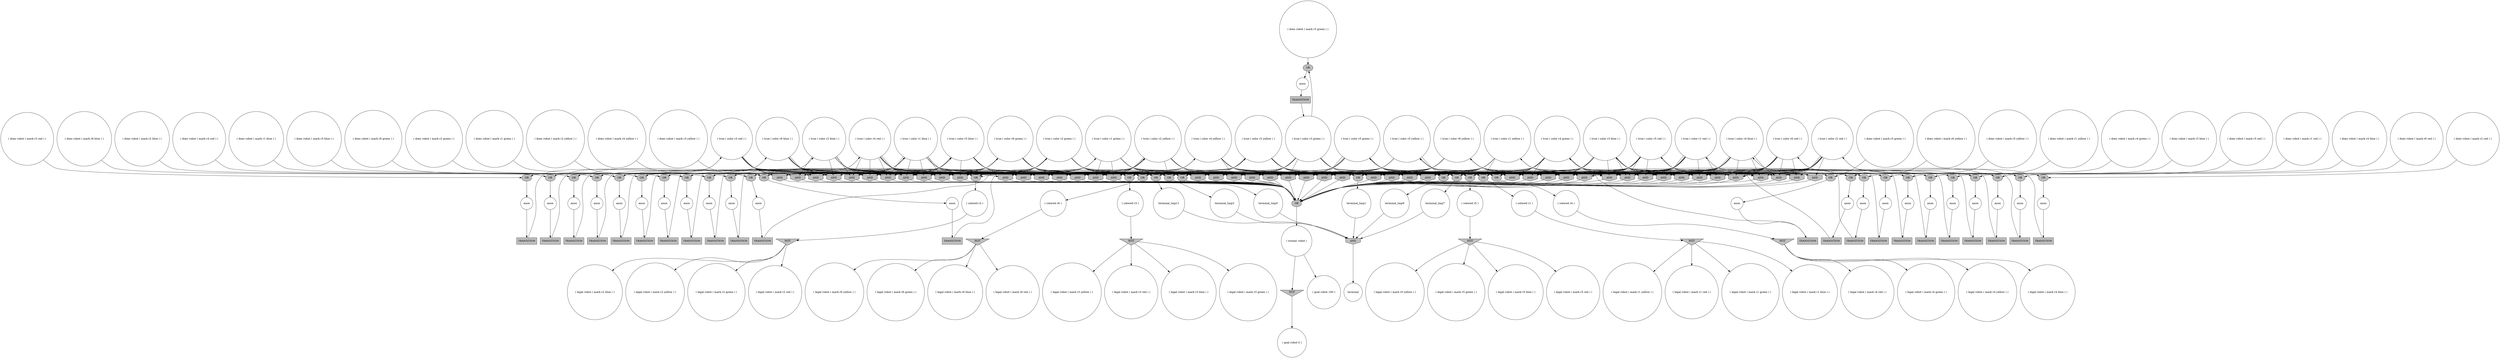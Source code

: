 digraph propNet
{
	"@485de25d"[shape=ellipse, style= filled, fillcolor=grey, label="OR"]; "@485de25d"->"@973b462"; 
	"@5794df95"[shape=circle, style= filled, fillcolor=white, label="( true ( color r3 red ) )"]; "@5794df95"->"@47739492"; "@5794df95"->"@62037327"; "@5794df95"->"@15195b1c"; "@5794df95"->"@61891101"; "@5794df95"->"@7594389c"; "@5794df95"->"@2a62cf2e"; "@5794df95"->"@6e3a4874"; "@5794df95"->"@463f8d71"; "@5794df95"->"@ca082ef"; "@5794df95"->"@47853c13"; "@5794df95"->"@13953c4d"; "@5794df95"->"@2e534f2a"; "@5794df95"->"@3100f51b"; "@5794df95"->"@6cd67b0d"; "@5794df95"->"@28aed6f0"; 
	"@51bca3bd"[shape=box, style= filled, fillcolor=grey, label="TRANSITION"]; "@51bca3bd"->"@6f86134b"; 
	"@53106512"[shape=ellipse, style= filled, fillcolor=grey, label="OR"]; "@53106512"->"@4965288"; 
	"@74f964fd"[shape=circle, style= filled, fillcolor=white, label="( does robot ( mark r3 yellow ) )"]; "@74f964fd"->"@3991b94e"; 
	"@17f661f2"[shape=circle, style= filled, fillcolor=white, label="( colored r1 )"]; "@17f661f2"->"@5fe9eccc"; 
	"@64aea4aa"[shape=invhouse, style= filled, fillcolor=grey, label="AND"]; "@64aea4aa"->"@40d87b15"; 
	"@15195b1c"[shape=invhouse, style= filled, fillcolor=grey, label="AND"]; "@15195b1c"->"@40d87b15"; 
	"@25acbdaa"[shape=circle, style= filled, fillcolor=white, label="anon"]; "@25acbdaa"->"@dc5ffeb"; 
	"@6492fa95"[shape=circle, style= filled, fillcolor=white, label="anon"]; "@6492fa95"->"@c2d46dc"; 
	"@7613ae18"[shape=invhouse, style= filled, fillcolor=grey, label="AND"]; "@7613ae18"->"@40d87b15"; 
	"@680ed803"[shape=box, style= filled, fillcolor=grey, label="TRANSITION"]; "@680ed803"->"@276eb431"; 
	"@3dcbc3d9"[shape=circle, style= filled, fillcolor=white, label="( does robot ( mark r2 yellow ) )"]; "@3dcbc3d9"->"@5380d06a"; 
	"@179c0b84"[shape=invhouse, style= filled, fillcolor=grey, label="AND"]; "@179c0b84"->"@40d87b15"; 
	"@5bd0c1c8"[shape=ellipse, style= filled, fillcolor=grey, label="OR"]; "@5bd0c1c8"->"@7af92f5c"; 
	"@3100f51b"[shape=invhouse, style= filled, fillcolor=grey, label="AND"]; "@3100f51b"->"@40d87b15"; 
	"@4965288"[shape=circle, style= filled, fillcolor=white, label="anon"]; "@4965288"->"@70eebecb"; 
	"@47465f58"[shape=invtriangle, style= filled, fillcolor=grey, label="NOT"]; "@47465f58"->"@69bdc379"; 
	"@57eb11c9"[shape=ellipse, style= filled, fillcolor=grey, label="OR"]; "@57eb11c9"->"@2e9ec907"; 
	"@70eebecb"[shape=box, style= filled, fillcolor=grey, label="TRANSITION"]; "@70eebecb"->"@7d658380"; 
	"@5bf023d9"[shape=box, style= filled, fillcolor=grey, label="TRANSITION"]; "@5bf023d9"->"@49fae551"; 
	"@370f7924"[shape=circle, style= filled, fillcolor=white, label="anon"]; "@370f7924"->"@16b65e"; 
	"@34035a28"[shape=box, style= filled, fillcolor=grey, label="TRANSITION"]; "@34035a28"->"@41e0ce43"; 
	"@dc5ffeb"[shape=box, style= filled, fillcolor=grey, label="TRANSITION"]; "@dc5ffeb"->"@46eae1fa"; 
	"@5925270a"[shape=invhouse, style= filled, fillcolor=grey, label="AND"]; "@5925270a"->"@40d87b15"; 
	"@62f3a13"[shape=circle, style= filled, fillcolor=white, label="( true ( color r2 yellow ) )"]; "@62f3a13"->"@7f0e8fab"; "@62f3a13"->"@5ae76f82"; "@62f3a13"->"@8950e33"; "@62f3a13"->"@47923298"; "@62f3a13"->"@5380d06a"; "@62f3a13"->"@422b0b80"; "@62f3a13"->"@7613ae18"; "@62f3a13"->"@6e3a4874"; "@62f3a13"->"@463f8d71"; "@62f3a13"->"@ca082ef"; "@62f3a13"->"@6ea6f730"; "@62f3a13"->"@47853c13"; "@62f3a13"->"@f708fe7"; "@62f3a13"->"@7fb8b1ef"; "@62f3a13"->"@179c0b84"; 
	"@5d1d7921"[shape=circle, style= filled, fillcolor=white, label="( legal robot ( mark r1 blue ) )"]; 
	"@2b8197c1"[shape=ellipse, style= filled, fillcolor=grey, label="OR"]; "@2b8197c1"->"@58b48676"; 
	"@329bf8d9"[shape=ellipse, style= filled, fillcolor=grey, label="OR"]; "@329bf8d9"->"@370f7924"; 
	"@65204b63"[shape=circle, style= filled, fillcolor=white, label="( true ( color r6 yellow ) )"]; "@65204b63"->"@57eb11c9"; "@65204b63"->"@15195b1c"; "@65204b63"->"@8950e33"; "@65204b63"->"@61891101"; "@65204b63"->"@7613ae18"; "@65204b63"->"@6df59758"; "@65204b63"->"@ca082ef"; "@65204b63"->"@41f55685"; "@65204b63"->"@37bd3048"; "@65204b63"->"@6ea6f730"; "@65204b63"->"@47853c13"; "@65204b63"->"@179c0b84"; "@65204b63"->"@7dc1506"; "@65204b63"->"@76ac9df7"; "@65204b63"->"@6f019cff"; 
	"@283cf27f"[shape=circle, style= filled, fillcolor=white, label="( does robot ( mark r2 red ) )"]; "@283cf27f"->"@61bae65"; 
	"@6a3a7479"[shape=invtriangle, style= filled, fillcolor=grey, label="NOT"]; "@6a3a7479"->"@68b39708"; "@6a3a7479"->"@5da7a68b"; "@6a3a7479"->"@4fa70318"; "@6a3a7479"->"@6afa25c5"; 
	"@1f961bd5"[shape=invtriangle, style= filled, fillcolor=grey, label="NOT"]; "@1f961bd5"->"@13bb45ea"; "@1f961bd5"->"@49530c80"; "@1f961bd5"->"@10dfe142"; "@1f961bd5"->"@38b9e8c4"; 
	"@5e3c1078"[shape=invhouse, style= filled, fillcolor=grey, label="AND"]; "@5e3c1078"->"@40d87b15"; 
	"@16b65e"[shape=box, style= filled, fillcolor=grey, label="TRANSITION"]; "@16b65e"->"@68fdf758"; 
	"@bc7a78a"[shape=box, style= filled, fillcolor=grey, label="TRANSITION"]; "@bc7a78a"->"@4c453553"; 
	"@6e3a4874"[shape=invhouse, style= filled, fillcolor=grey, label="AND"]; "@6e3a4874"->"@40d87b15"; 
	"@1dced780"[shape=invhouse, style= filled, fillcolor=grey, label="AND"]; "@1dced780"->"@40d87b15"; 
	"@ca082ef"[shape=invhouse, style= filled, fillcolor=grey, label="AND"]; "@ca082ef"->"@40d87b15"; 
	"@767a642a"[shape=circle, style= filled, fillcolor=white, label="( legal robot ( mark r1 yellow ) )"]; 
	"@13bb45ea"[shape=circle, style= filled, fillcolor=white, label="( legal robot ( mark r3 green ) )"]; 
	"@2d7b9d2a"[shape=ellipse, style= filled, fillcolor=grey, label="OR"]; "@2d7b9d2a"->"@5e8411db"; 
	"@356afb38"[shape=circle, style= filled, fillcolor=white, label="anon"]; "@356afb38"->"@34035a28"; 
	"@245bfe0f"[shape=circle, style= filled, fillcolor=white, label="anon"]; "@245bfe0f"->"@bc7a78a"; 
	"@7fb8b1ef"[shape=ellipse, style= filled, fillcolor=grey, label="OR"]; "@7fb8b1ef"->"@6562cdcb"; 
	"@41f0bdaa"[shape=invhouse, style= filled, fillcolor=grey, label="AND"]; "@41f0bdaa"->"@40d87b15"; 
	"@19c2fd9f"[shape=circle, style= filled, fillcolor=white, label="( does robot ( mark r5 red ) )"]; "@19c2fd9f"->"@4d6d9d8f"; 
	"@5fe627bb"[shape=invtriangle, style= filled, fillcolor=grey, label="NOT"]; "@5fe627bb"->"@3d52bcc0"; "@5fe627bb"->"@d138a11"; "@5fe627bb"->"@384d22b8"; "@5fe627bb"->"@1af1858a"; 
	"@228e62d3"[shape=box, style= filled, fillcolor=grey, label="TRANSITION"]; "@228e62d3"->"@504090ce"; 
	"@28aed6f0"[shape=invhouse, style= filled, fillcolor=grey, label="AND"]; "@28aed6f0"->"@40d87b15"; 
	"@249882b"[shape=circle, style= filled, fillcolor=white, label="( does robot ( mark r1 red ) )"]; "@249882b"->"@2bd39e02"; 
	"@49c9f5ad"[shape=circle, style= filled, fillcolor=white, label="( colored r6 )"]; "@49c9f5ad"->"@5fe627bb"; 
	"@22a2e40"[shape=circle, style= filled, fillcolor=white, label="( does robot ( mark r4 yellow ) )"]; "@22a2e40"->"@6c5b1fe7"; 
	"@2eabc0d9"[shape=circle, style= filled, fillcolor=white, label="anon"]; "@2eabc0d9"->"@4c2ee55e"; 
	"@d457131"[shape=circle, style= filled, fillcolor=white, label="( true ( color r4 red ) )"]; "@d457131"->"@64aea4aa"; "@d457131"->"@7f0e8fab"; "@d457131"->"@5ae76f82"; "@d457131"->"@8950e33"; "@d457131"->"@31aa2c04"; "@d457131"->"@2d7b9d2a"; "@d457131"->"@cdd1768"; "@d457131"->"@179c0b84"; "@d457131"->"@7580e9f9"; "@d457131"->"@4094a90"; "@d457131"->"@41f0bdaa"; "@d457131"->"@7dc1506"; "@d457131"->"@76ac9df7"; "@d457131"->"@2aa3c67c"; "@d457131"->"@640aedb5"; 
	"@7aa544d0"[shape=circle, style= filled, fillcolor=white, label="terminal_tmp5"]; "@7aa544d0"->"@1c099541"; 
	"@38f60e8e"[shape=circle, style= filled, fillcolor=white, label="( true ( color r4 blue ) )"]; "@38f60e8e"->"@749f83bc"; "@38f60e8e"->"@729c9359"; "@38f60e8e"->"@15195b1c"; "@38f60e8e"->"@3bf91c74"; "@38f60e8e"->"@6df59758"; "@38f60e8e"->"@463f8d71"; "@38f60e8e"->"@31aa2c04"; "@38f60e8e"->"@2d7b9d2a"; "@38f60e8e"->"@37b4e906"; "@38f60e8e"->"@65c7389"; "@38f60e8e"->"@6ea6f730"; "@38f60e8e"->"@47853c13"; "@38f60e8e"->"@f708fe7"; "@38f60e8e"->"@4dd3561"; "@38f60e8e"->"@28aed6f0"; 
	"@7580e9f9"[shape=invhouse, style= filled, fillcolor=grey, label="AND"]; "@7580e9f9"->"@40d87b15"; 
	"@68bfb4c4"[shape=invhouse, style= filled, fillcolor=grey, label="AND"]; "@68bfb4c4"->"@40d87b15"; 
	"@38b9e8c4"[shape=circle, style= filled, fillcolor=white, label="( legal robot ( mark r3 blue ) )"]; 
	"@1715136b"[shape=circle, style= filled, fillcolor=white, label="( does robot ( mark r4 green ) )"]; "@1715136b"->"@5bd0c1c8"; 
	"@61bae65"[shape=ellipse, style= filled, fillcolor=grey, label="OR"]; "@61bae65"->"@2eabc0d9"; 
	"@5e874802"[shape=box, style= filled, fillcolor=grey, label="TRANSITION"]; "@5e874802"->"@83363d0"; 
	"@61891101"[shape=invhouse, style= filled, fillcolor=grey, label="AND"]; "@61891101"->"@40d87b15"; 
	"@504090ce"[shape=circle, style= filled, fillcolor=white, label="( true ( color r6 red ) )"]; "@504090ce"->"@57eb11c9"; "@504090ce"->"@729c9359"; "@504090ce"->"@3355fc53"; "@504090ce"->"@61802c49"; "@504090ce"->"@47923298"; "@504090ce"->"@741cc6d6"; "@504090ce"->"@1dced780"; "@504090ce"->"@5925270a"; "@504090ce"->"@37b4e906"; "@504090ce"->"@37bd3048"; "@504090ce"->"@14a49f32"; "@504090ce"->"@5ff9468f"; "@504090ce"->"@678d995b"; "@504090ce"->"@f708fe7"; "@504090ce"->"@4dd3561"; 
	"@31a4c72b"[shape=circle, style= filled, fillcolor=white, label="( does robot ( mark r3 green ) )"]; "@31a4c72b"->"@485de25d"; 
	"@f708fe7"[shape=invhouse, style= filled, fillcolor=grey, label="AND"]; "@f708fe7"->"@40d87b15"; 
	"@4094a90"[shape=invhouse, style= filled, fillcolor=grey, label="AND"]; "@4094a90"->"@40d87b15"; 
	"@7f0e8fab"[shape=invhouse, style= filled, fillcolor=grey, label="AND"]; "@7f0e8fab"->"@40d87b15"; 
	"@8950e33"[shape=invhouse, style= filled, fillcolor=grey, label="AND"]; "@8950e33"->"@40d87b15"; 
	"@1fc155b"[shape=circle, style= filled, fillcolor=white, label="( legal robot ( mark r4 blue ) )"]; 
	"@6562cdcb"[shape=circle, style= filled, fillcolor=white, label="( colored r2 )"]; "@6562cdcb"->"@6a3a7479"; 
	"@49fae551"[shape=circle, style= filled, fillcolor=white, label="( true ( color r1 blue ) )"]; "@49fae551"->"@64aea4aa"; "@49fae551"->"@7f0e8fab"; "@49fae551"->"@741cc6d6"; "@49fae551"->"@6e3a4874"; "@49fae551"->"@ca082ef"; "@49fae551"->"@7fdee40b"; "@49fae551"->"@475a560"; "@49fae551"->"@678d995b"; "@49fae551"->"@7928a27e"; "@49fae551"->"@179c0b84"; "@49fae551"->"@13953c4d"; "@49fae551"->"@2e534f2a"; "@49fae551"->"@68bfb4c4"; "@49fae551"->"@302a3ef4"; "@49fae551"->"@2aa3c67c"; 
	"@6df59758"[shape=invhouse, style= filled, fillcolor=grey, label="AND"]; "@6df59758"->"@40d87b15"; 
	"@410f09a1"[shape=circle, style= filled, fillcolor=white, label="( does robot ( mark r5 green ) )"]; "@410f09a1"->"@75c474f8"; 
	"@2ef3cc5c"[shape=circle, style= filled, fillcolor=white, label="( legal robot ( mark r5 blue ) )"]; 
	"@5b04b3b6"[shape=circle, style= filled, fillcolor=white, label="( does robot ( mark r6 red ) )"]; "@5b04b3b6"->"@61802c49"; 
	"@37b4e906"[shape=invhouse, style= filled, fillcolor=grey, label="AND"]; "@37b4e906"->"@40d87b15"; 
	"@57a19ce"[shape=circle, style= filled, fillcolor=white, label="( colored r5 )"]; "@57a19ce"->"@ab2571"; 
	"@4251baeb"[shape=circle, style= filled, fillcolor=white, label="( does robot ( mark r2 green ) )"]; "@4251baeb"->"@69262ff3"; 
	"@3ba9b717"[shape=box, style= filled, fillcolor=grey, label="TRANSITION"]; "@3ba9b717"->"@2c1a271c"; 
	"@4fa70318"[shape=circle, style= filled, fillcolor=white, label="( legal robot ( mark r2 blue ) )"]; 
	"@78869a46"[shape=circle, style= filled, fillcolor=white, label="( true ( color r3 green ) )"]; "@78869a46"->"@485de25d"; "@78869a46"->"@62037327"; "@78869a46"->"@7f0e8fab"; "@78869a46"->"@3355fc53"; "@78869a46"->"@6df59758"; "@78869a46"->"@7fdee40b"; "@78869a46"->"@6ea6f730"; "@78869a46"->"@678d995b"; "@78869a46"->"@f708fe7"; "@78869a46"->"@179c0b84"; "@78869a46"->"@41f0bdaa"; "@78869a46"->"@76ac9df7"; "@78869a46"->"@6cd67b0d"; "@78869a46"->"@4dd3561"; "@78869a46"->"@486bc176"; 
	"@58b48676"[shape=circle, style= filled, fillcolor=white, label="anon"]; "@58b48676"->"@ad3ce2f"; 
	"@3129cfed"[shape=circle, style= filled, fillcolor=white, label="( does robot ( mark r4 red ) )"]; "@3129cfed"->"@640aedb5"; 
	"@69bdc379"[shape=circle, style= filled, fillcolor=white, label="( goal robot 0 )"]; 
	"@5b9aad5c"[shape=box, style= filled, fillcolor=grey, label="TRANSITION"]; "@5b9aad5c"->"@2745d256"; 
	"@7fe0972a"[shape=circle, style= filled, fillcolor=white, label="( true ( color r4 green ) )"]; "@7fe0972a"->"@47739492"; "@7fe0972a"->"@61891101"; "@7fe0972a"->"@69cb9841"; "@7fe0972a"->"@47923298"; "@7fe0972a"->"@741cc6d6"; "@7fe0972a"->"@7613ae18"; "@7fe0972a"->"@6e3a4874"; "@7fe0972a"->"@1dced780"; "@7fe0972a"->"@31aa2c04"; "@7fe0972a"->"@ca082ef"; "@7fe0972a"->"@2d7b9d2a"; "@7fe0972a"->"@14a49f32"; "@7fe0972a"->"@5bd0c1c8"; "@7fe0972a"->"@68bfb4c4"; "@7fe0972a"->"@6f019cff"; 
	"@741cc6d6"[shape=invhouse, style= filled, fillcolor=grey, label="AND"]; "@741cc6d6"->"@40d87b15"; 
	"@6f86134b"[shape=circle, style= filled, fillcolor=white, label="( true ( color r5 blue ) )"]; "@6f86134b"->"@12c275c2"; "@6f86134b"->"@64aea4aa"; "@6f86134b"->"@3355fc53"; "@6f86134b"->"@61891101"; "@6f86134b"->"@741cc6d6"; "@6f86134b"->"@ca082ef"; "@6f86134b"->"@30aa2df8"; "@6f86134b"->"@14a49f32"; "@6f86134b"->"@678d995b"; "@6f86134b"->"@179c0b84"; "@6f86134b"->"@2e534f2a"; "@6f86134b"->"@7580e9f9"; "@6f86134b"->"@4ef0836a"; "@6f86134b"->"@76ac9df7"; "@6f86134b"->"@3100f51b"; 
	"@a21f2ef"[shape=circle, style= filled, fillcolor=white, label="anon"]; "@a21f2ef"->"@680ed803"; 
	"@7af5c026"[shape=circle, style= filled, fillcolor=white, label="anon"]; "@7af5c026"->"@3ba9b717"; 
	"@69262ff3"[shape=ellipse, style= filled, fillcolor=grey, label="OR"]; "@69262ff3"->"@25acbdaa"; 
	"@678d995b"[shape=invhouse, style= filled, fillcolor=grey, label="AND"]; "@678d995b"->"@40d87b15"; 
	"@7dc1506"[shape=invhouse, style= filled, fillcolor=grey, label="AND"]; "@7dc1506"->"@40d87b15"; 
	"@302a3ef4"[shape=ellipse, style= filled, fillcolor=grey, label="OR"]; "@302a3ef4"->"@15832aac"; 
	"@3991b94e"[shape=ellipse, style= filled, fillcolor=grey, label="OR"]; "@3991b94e"->"@a21f2ef"; 
	"@2aa3c67c"[shape=invhouse, style= filled, fillcolor=grey, label="AND"]; "@2aa3c67c"->"@40d87b15"; 
	"@4d6d9d8f"[shape=ellipse, style= filled, fillcolor=grey, label="OR"]; "@4d6d9d8f"->"@6492fa95"; 
	"@7d658380"[shape=circle, style= filled, fillcolor=white, label="( true ( color r6 blue ) )"]; "@7d658380"->"@47739492"; "@7d658380"->"@57eb11c9"; "@7d658380"->"@53106512"; "@7d658380"->"@7f0e8fab"; "@7d658380"->"@69cb9841"; "@7d658380"->"@2a62cf2e"; "@7d658380"->"@6e3a4874"; "@7d658380"->"@7fdee40b"; "@7d658380"->"@37bd3048"; "@7d658380"->"@13953c4d"; "@7d658380"->"@4094a90"; "@7d658380"->"@41f0bdaa"; "@7d658380"->"@68bfb4c4"; "@7d658380"->"@486bc176"; "@7d658380"->"@2aa3c67c"; 
	"@72a90243"[shape=circle, style= filled, fillcolor=white, label="( true ( color r2 red ) )"]; "@72a90243"->"@749f83bc"; "@72a90243"->"@741cc6d6"; "@72a90243"->"@422b0b80"; "@72a90243"->"@6df59758"; "@72a90243"->"@1dced780"; "@72a90243"->"@6350001f"; "@72a90243"->"@5925270a"; "@72a90243"->"@37b4e906"; "@72a90243"->"@7fdee40b"; "@72a90243"->"@678d995b"; "@72a90243"->"@7fb8b1ef"; "@72a90243"->"@68bfb4c4"; "@72a90243"->"@4dd3561"; "@72a90243"->"@6f019cff"; "@72a90243"->"@61bae65"; 
	"@c2d46dc"[shape=box, style= filled, fillcolor=grey, label="TRANSITION"]; "@c2d46dc"->"@4adc0107"; 
	"@384d22b8"[shape=circle, style= filled, fillcolor=white, label="( legal robot ( mark r6 yellow ) )"]; 
	"@24557ea3"[shape=ellipse, style= filled, fillcolor=grey, label="OR"]; "@24557ea3"->"@7af5c026"; 
	"@113693ca"[shape=circle, style= filled, fillcolor=white, label="( legal robot ( mark r4 red ) )"]; 
	"@ad3ce2f"[shape=box, style= filled, fillcolor=grey, label="TRANSITION"]; "@ad3ce2f"->"@28fcd770"; 
	"@504c9cb2"[shape=circle, style= filled, fillcolor=white, label="( winner robot )"]; "@504c9cb2"->"@47465f58"; "@504c9cb2"->"@3c5435ca"; 
	"@12c275c2"[shape=ellipse, style= filled, fillcolor=grey, label="OR"]; "@12c275c2"->"@2cd80396"; 
	"@d138a11"[shape=circle, style= filled, fillcolor=white, label="( legal robot ( mark r6 red ) )"]; 
	"@2c1a271c"[shape=circle, style= filled, fillcolor=white, label="( true ( color r5 yellow ) )"]; "@2c1a271c"->"@12c275c2"; "@2c1a271c"->"@47739492"; "@2c1a271c"->"@7f0e8fab"; "@2c1a271c"->"@5ae76f82"; "@2c1a271c"->"@47923298"; "@2c1a271c"->"@6e3a4874"; "@2c1a271c"->"@1dced780"; "@2c1a271c"->"@463f8d71"; "@2c1a271c"->"@30aa2df8"; "@2c1a271c"->"@cdd1768"; "@2c1a271c"->"@24557ea3"; "@2c1a271c"->"@f708fe7"; "@2c1a271c"->"@41f0bdaa"; "@2c1a271c"->"@4dd3561"; "@2c1a271c"->"@28aed6f0"; 
	"@3355fc53"[shape=invhouse, style= filled, fillcolor=grey, label="AND"]; "@3355fc53"->"@40d87b15"; 
	"@2e128115"[shape=invtriangle, style= filled, fillcolor=grey, label="NOT"]; "@2e128115"->"@70ff373d"; "@2e128115"->"@7daf86ea"; "@2e128115"->"@1fc155b"; "@2e128115"->"@113693ca"; 
	"@7594389c"[shape=ellipse, style= filled, fillcolor=grey, label="OR"]; "@7594389c"->"@61d052e8"; 
	"@47923298"[shape=invhouse, style= filled, fillcolor=grey, label="AND"]; "@47923298"->"@40d87b15"; 
	"@4f90c49f"[shape=circle, style= filled, fillcolor=white, label="( does robot ( mark r3 red ) )"]; "@4f90c49f"->"@7594389c"; 
	"@46eae1fa"[shape=circle, style= filled, fillcolor=white, label="( true ( color r2 green ) )"]; "@46eae1fa"->"@5e3c1078"; "@46eae1fa"->"@64aea4aa"; "@46eae1fa"->"@729c9359"; "@46eae1fa"->"@15195b1c"; "@46eae1fa"->"@422b0b80"; "@46eae1fa"->"@3bf91c74"; "@46eae1fa"->"@cdd1768"; "@46eae1fa"->"@69262ff3"; "@46eae1fa"->"@5ff9468f"; "@46eae1fa"->"@7fb8b1ef"; "@46eae1fa"->"@13953c4d"; "@46eae1fa"->"@2e534f2a"; "@46eae1fa"->"@7dc1506"; "@46eae1fa"->"@28aed6f0"; "@46eae1fa"->"@2aa3c67c"; 
	"@973b462"[shape=circle, style= filled, fillcolor=white, label="anon"]; "@973b462"->"@2d3fb97"; 
	"@1bf18ce0"[shape=box, style= filled, fillcolor=grey, label="TRANSITION"]; "@1bf18ce0"->"@5794df95"; 
	"@2745d256"[shape=circle, style= filled, fillcolor=white, label="( true ( color r4 yellow ) )"]; "@2745d256"->"@5e3c1078"; "@2745d256"->"@3355fc53"; "@2745d256"->"@2a62cf2e"; "@2745d256"->"@31aa2c04"; "@2745d256"->"@6350001f"; "@2745d256"->"@5925270a"; "@2745d256"->"@2d7b9d2a"; "@2745d256"->"@7fdee40b"; "@2745d256"->"@5ff9468f"; "@2745d256"->"@678d995b"; "@2745d256"->"@13953c4d"; "@2745d256"->"@2e534f2a"; "@2745d256"->"@3100f51b"; "@2745d256"->"@6c5b1fe7"; "@2745d256"->"@486bc176"; 
	"@475a560"[shape=ellipse, style= filled, fillcolor=grey, label="OR"]; "@475a560"->"@3584a2bd"; 
	"@4c453553"[shape=circle, style= filled, fillcolor=white, label="( true ( color r3 blue ) )"]; "@4c453553"->"@5e3c1078"; "@4c453553"->"@62037327"; "@4c453553"->"@5ae76f82"; "@4c453553"->"@8950e33"; "@4c453553"->"@47923298"; "@4c453553"->"@7613ae18"; "@4c453553"->"@1dced780"; "@4c453553"->"@6350001f"; "@4c453553"->"@5925270a"; "@4c453553"->"@cdd1768"; "@4c453553"->"@5ff9468f"; "@4c453553"->"@5406515e"; "@4c453553"->"@7dc1506"; "@4c453553"->"@6cd67b0d"; "@4c453553"->"@6f019cff"; 
	"@96ef8d"[shape=box, style= filled, fillcolor=grey, label="TRANSITION"]; "@96ef8d"->"@38f60e8e"; 
	"@486bc176"[shape=invhouse, style= filled, fillcolor=grey, label="AND"]; "@486bc176"->"@40d87b15"; 
	"@749f83bc"[shape=invhouse, style= filled, fillcolor=grey, label="AND"]; "@749f83bc"->"@40d87b15"; 
	"@62037327"[shape=ellipse, style= filled, fillcolor=grey, label="OR"]; "@62037327"->"@465e6764"; 
	"@5fe9eccc"[shape=invtriangle, style= filled, fillcolor=grey, label="NOT"]; "@5fe9eccc"->"@767a642a"; "@5fe9eccc"->"@637a78fb"; "@5fe9eccc"->"@6b7abeab"; "@5fe9eccc"->"@5d1d7921"; 
	"@43f06ada"[shape=circle, style= filled, fillcolor=white, label="anon"]; "@43f06ada"->"@3d0ea484"; 
	"@5da7a68b"[shape=circle, style= filled, fillcolor=white, label="( legal robot ( mark r2 red ) )"]; 
	"@645a9177"[shape=circle, style= filled, fillcolor=white, label="( does robot ( mark r1 green ) )"]; "@645a9177"->"@2b8197c1"; 
	"@15832aac"[shape=circle, style= filled, fillcolor=white, label="terminal_tmp1"]; "@15832aac"->"@1c099541"; 
	"@5931dc04"[shape=circle, style= filled, fillcolor=white, label="anon"]; "@5931dc04"->"@5e874802"; 
	"@28849db1"[shape=circle, style= filled, fillcolor=white, label="( true ( color r1 red ) )"]; "@28849db1"->"@5e3c1078"; "@28849db1"->"@729c9359"; "@28849db1"->"@3355fc53"; "@28849db1"->"@69cb9841"; "@28849db1"->"@47923298"; "@28849db1"->"@7613ae18"; "@28849db1"->"@3bf91c74"; "@28849db1"->"@2bd39e02"; "@28849db1"->"@14a49f32"; "@28849db1"->"@6ea6f730"; "@28849db1"->"@5ff9468f"; "@28849db1"->"@7928a27e"; "@28849db1"->"@f708fe7"; "@28849db1"->"@486bc176"; "@28849db1"->"@302a3ef4"; 
	"@16e5fdd2"[shape=box, style= filled, fillcolor=grey, label="TRANSITION"]; "@16e5fdd2"->"@7fe0972a"; 
	"@61d052e8"[shape=circle, style= filled, fillcolor=white, label="anon"]; "@61d052e8"->"@1bf18ce0"; 
	"@3584a2bd"[shape=circle, style= filled, fillcolor=white, label="anon"]; "@3584a2bd"->"@5bf023d9"; 
	"@465e6764"[shape=circle, style= filled, fillcolor=white, label="( colored r3 )"]; "@465e6764"->"@1f961bd5"; 
	"@4d929ca8"[shape=circle, style= filled, fillcolor=white, label="( legal robot ( mark r5 red ) )"]; 
	"@75c474f8"[shape=ellipse, style= filled, fillcolor=grey, label="OR"]; "@75c474f8"->"@43f06ada"; 
	"@1649ab74"[shape=circle, style= filled, fillcolor=white, label="( legal robot ( mark r5 yellow ) )"]; 
	"@6afa25c5"[shape=circle, style= filled, fillcolor=white, label="( legal robot ( mark r2 yellow ) )"]; 
	"@2d3fb97"[shape=box, style= filled, fillcolor=grey, label="TRANSITION"]; "@2d3fb97"->"@78869a46"; 
	"@76725136"[shape=ellipse, style= filled, fillcolor=grey, label="OR"]; "@76725136"->"@5931dc04"; 
	"@7daf86ea"[shape=circle, style= filled, fillcolor=white, label="( legal robot ( mark r4 yellow ) )"]; 
	"@1c099541"[shape=invhouse, style= filled, fillcolor=grey, label="AND"]; "@1c099541"->"@4e38eb9f"; 
	"@5aa2e1eb"[shape=box, style= filled, fillcolor=grey, label="TRANSITION"]; "@5aa2e1eb"->"@62f3a13"; 
	"@2a62cf2e"[shape=invhouse, style= filled, fillcolor=grey, label="AND"]; "@2a62cf2e"->"@40d87b15"; 
	"@2cd80396"[shape=circle, style= filled, fillcolor=white, label="terminal_tmp9"]; "@2cd80396"->"@1c099541"; 
	"@463f8d71"[shape=invhouse, style= filled, fillcolor=grey, label="AND"]; "@463f8d71"->"@40d87b15"; 
	"@6350001f"[shape=invhouse, style= filled, fillcolor=grey, label="AND"]; "@6350001f"->"@40d87b15"; 
	"@10c39993"[shape=circle, style= filled, fillcolor=white, label="( does robot ( mark r1 yellow ) )"]; "@10c39993"->"@76725136"; 
	"@30aa2df8"[shape=ellipse, style= filled, fillcolor=grey, label="OR"]; "@30aa2df8"->"@57a19ce"; 
	"@7928a27e"[shape=ellipse, style= filled, fillcolor=grey, label="OR"]; "@7928a27e"->"@17f661f2"; 
	"@5406515e"[shape=ellipse, style= filled, fillcolor=grey, label="OR"]; "@5406515e"->"@245bfe0f"; 
	"@3008cb52"[shape=circle, style= filled, fillcolor=white, label="( does robot ( mark r5 yellow ) )"]; "@3008cb52"->"@24557ea3"; 
	"@9c5ce9f"[shape=circle, style= filled, fillcolor=white, label="( does robot ( mark r1 blue ) )"]; "@9c5ce9f"->"@475a560"; 
	"@76ac9df7"[shape=invhouse, style= filled, fillcolor=grey, label="AND"]; "@76ac9df7"->"@40d87b15"; 
	"@5e8411db"[shape=circle, style= filled, fillcolor=white, label="( colored r4 )"]; "@5e8411db"->"@2e128115"; 
	"@276eb431"[shape=circle, style= filled, fillcolor=white, label="( true ( color r3 yellow ) )"]; "@276eb431"->"@749f83bc"; "@276eb431"->"@64aea4aa"; "@276eb431"->"@62037327"; "@276eb431"->"@729c9359"; "@276eb431"->"@69cb9841"; "@276eb431"->"@741cc6d6"; "@276eb431"->"@3bf91c74"; "@276eb431"->"@37b4e906"; "@276eb431"->"@14a49f32"; "@276eb431"->"@7580e9f9"; "@276eb431"->"@4094a90"; "@276eb431"->"@68bfb4c4"; "@276eb431"->"@6cd67b0d"; "@276eb431"->"@2aa3c67c"; "@276eb431"->"@3991b94e"; 
	"@49838ce1"[shape=circle, style= filled, fillcolor=white, label="( legal robot ( mark r5 green ) )"]; 
	"@5ae76f82"[shape=invhouse, style= filled, fillcolor=grey, label="AND"]; "@5ae76f82"->"@40d87b15"; 
	"@52fc6794"[shape=circle, style= filled, fillcolor=white, label="anon"]; "@52fc6794"->"@96ef8d"; 
	"@51445c2d"[shape=circle, style= filled, fillcolor=white, label="( does robot ( mark r4 blue ) )"]; "@51445c2d"->"@65c7389"; 
	"@41f55685"[shape=ellipse, style= filled, fillcolor=grey, label="OR"]; "@41f55685"->"@2324d6b8"; 
	"@4c2ee55e"[shape=box, style= filled, fillcolor=grey, label="TRANSITION"]; "@4c2ee55e"->"@72a90243"; 
	"@5ff9468f"[shape=invhouse, style= filled, fillcolor=grey, label="AND"]; "@5ff9468f"->"@40d87b15"; 
	"@2e534f2a"[shape=invhouse, style= filled, fillcolor=grey, label="AND"]; "@2e534f2a"->"@40d87b15"; 
	"@1af1858a"[shape=circle, style= filled, fillcolor=white, label="( legal robot ( mark r6 green ) )"]; 
	"@328b2bf4"[shape=circle, style= filled, fillcolor=white, label="anon"]; "@328b2bf4"->"@51bca3bd"; 
	"@637a78fb"[shape=circle, style= filled, fillcolor=white, label="( legal robot ( mark r1 red ) )"]; 
	"@6cdd1f5a"[shape=circle, style= filled, fillcolor=white, label="( does robot ( mark r6 green ) )"]; "@6cdd1f5a"->"@178fc874"; 
	"@3d0ea484"[shape=box, style= filled, fillcolor=grey, label="TRANSITION"]; "@3d0ea484"->"@3e1c5fb8"; 
	"@69cb9841"[shape=invhouse, style= filled, fillcolor=grey, label="AND"]; "@69cb9841"->"@40d87b15"; 
	"@28fcd770"[shape=circle, style= filled, fillcolor=white, label="( true ( color r1 green ) )"]; "@28fcd770"->"@2b8197c1"; "@28fcd770"->"@749f83bc"; "@28fcd770"->"@5ae76f82"; "@28fcd770"->"@8950e33"; "@28fcd770"->"@2a62cf2e"; "@28fcd770"->"@463f8d71"; "@28fcd770"->"@6350001f"; "@28fcd770"->"@5925270a"; "@28fcd770"->"@37b4e906"; "@28fcd770"->"@47853c13"; "@28fcd770"->"@7928a27e"; "@28fcd770"->"@7580e9f9"; "@28fcd770"->"@4094a90"; "@28fcd770"->"@3100f51b"; "@28fcd770"->"@302a3ef4"; 
	"@3bf91c74"[shape=invhouse, style= filled, fillcolor=grey, label="AND"]; "@3bf91c74"->"@40d87b15"; 
	"@4da3e233"[shape=box, style= filled, fillcolor=grey, label="TRANSITION"]; "@4da3e233"->"@28849db1"; 
	"@38ecc17d"[shape=circle, style= filled, fillcolor=white, label="terminal_tmp7"]; "@38ecc17d"->"@1c099541"; 
	"@3d52bcc0"[shape=circle, style= filled, fillcolor=white, label="( legal robot ( mark r6 blue ) )"]; 
	"@7a8683d"[shape=circle, style= filled, fillcolor=white, label="( does robot ( mark r6 yellow ) )"]; "@7a8683d"->"@41f55685"; 
	"@47853c13"[shape=invhouse, style= filled, fillcolor=grey, label="AND"]; "@47853c13"->"@40d87b15"; 
	"@14a49f32"[shape=invhouse, style= filled, fillcolor=grey, label="AND"]; "@14a49f32"->"@40d87b15"; 
	"@6ea6f730"[shape=invhouse, style= filled, fillcolor=grey, label="AND"]; "@6ea6f730"->"@40d87b15"; 
	"@2e9ec907"[shape=circle, style= filled, fillcolor=white, label="terminal_tmp11"]; "@2e9ec907"->"@1c099541"; 
	"@4ef0836a"[shape=ellipse, style= filled, fillcolor=grey, label="OR"]; "@4ef0836a"->"@328b2bf4"; 
	"@2324d6b8"[shape=circle, style= filled, fillcolor=white, label="anon"]; "@2324d6b8"->"@253b6ec0"; 
	"@10dfe142"[shape=circle, style= filled, fillcolor=white, label="( legal robot ( mark r3 red ) )"]; 
	"@3c5435ca"[shape=circle, style= filled, fillcolor=white, label="( goal robot 100 )"]; 
	"@41e0ce43"[shape=circle, style= filled, fillcolor=white, label="( true ( color r6 green ) )"]; "@41e0ce43"->"@57eb11c9"; "@41e0ce43"->"@749f83bc"; "@41e0ce43"->"@5e3c1078"; "@41e0ce43"->"@64aea4aa"; "@41e0ce43"->"@5ae76f82"; "@41e0ce43"->"@3bf91c74"; "@41e0ce43"->"@463f8d71"; "@41e0ce43"->"@6350001f"; "@41e0ce43"->"@cdd1768"; "@41e0ce43"->"@37bd3048"; "@41e0ce43"->"@2e534f2a"; "@41e0ce43"->"@7580e9f9"; "@41e0ce43"->"@3100f51b"; "@41e0ce43"->"@178fc874"; "@41e0ce43"->"@28aed6f0"; 
	"@3e1c5fb8"[shape=circle, style= filled, fillcolor=white, label="( true ( color r5 green ) )"]; "@3e1c5fb8"->"@12c275c2"; "@3e1c5fb8"->"@729c9359"; "@3e1c5fb8"->"@15195b1c"; "@3e1c5fb8"->"@8950e33"; "@3e1c5fb8"->"@2a62cf2e"; "@3e1c5fb8"->"@5925270a"; "@3e1c5fb8"->"@37b4e906"; "@3e1c5fb8"->"@30aa2df8"; "@3e1c5fb8"->"@5ff9468f"; "@3e1c5fb8"->"@47853c13"; "@3e1c5fb8"->"@13953c4d"; "@3e1c5fb8"->"@4094a90"; "@3e1c5fb8"->"@7dc1506"; "@3e1c5fb8"->"@75c474f8"; "@3e1c5fb8"->"@2aa3c67c"; 
	"@68fdf758"[shape=circle, style= filled, fillcolor=white, label="( true ( color r2 blue ) )"]; "@68fdf758"->"@47739492"; "@68fdf758"->"@329bf8d9"; "@68fdf758"->"@3355fc53"; "@68fdf758"->"@61891101"; "@68fdf758"->"@69cb9841"; "@68fdf758"->"@422b0b80"; "@68fdf758"->"@2a62cf2e"; "@68fdf758"->"@14a49f32"; "@68fdf758"->"@7fb8b1ef"; "@68fdf758"->"@7580e9f9"; "@68fdf758"->"@4094a90"; "@68fdf758"->"@41f0bdaa"; "@68fdf758"->"@76ac9df7"; "@68fdf758"->"@3100f51b"; "@68fdf758"->"@486bc176"; 
	"@7af92f5c"[shape=circle, style= filled, fillcolor=white, label="anon"]; "@7af92f5c"->"@16e5fdd2"; 
	"@2247583"[shape=circle, style= filled, fillcolor=white, label="anon"]; "@2247583"->"@228e62d3"; 
	"@4e38eb9f"[shape=circle, style= filled, fillcolor=white, label="terminal"]; 
	"@422b0b80"[shape=ellipse, style= filled, fillcolor=grey, label="OR"]; "@422b0b80"->"@2d168ca9"; 
	"@31aa2c04"[shape=ellipse, style= filled, fillcolor=grey, label="OR"]; "@31aa2c04"->"@38ecc17d"; 
	"@cdd1768"[shape=invhouse, style= filled, fillcolor=grey, label="AND"]; "@cdd1768"->"@40d87b15"; 
	"@4bb46202"[shape=circle, style= filled, fillcolor=white, label="( does robot ( mark r6 blue ) )"]; "@4bb46202"->"@53106512"; 
	"@68b39708"[shape=circle, style= filled, fillcolor=white, label="( legal robot ( mark r2 green ) )"]; 
	"@4dd3561"[shape=invhouse, style= filled, fillcolor=grey, label="AND"]; "@4dd3561"->"@40d87b15"; 
	"@6c5b1fe7"[shape=ellipse, style= filled, fillcolor=grey, label="OR"]; "@6c5b1fe7"->"@69e83e09"; 
	"@2d168ca9"[shape=circle, style= filled, fillcolor=white, label="terminal_tmp3"]; "@2d168ca9"->"@1c099541"; 
	"@640aedb5"[shape=ellipse, style= filled, fillcolor=grey, label="OR"]; "@640aedb5"->"@fb5ae4b"; 
	"@70ff373d"[shape=circle, style= filled, fillcolor=white, label="( legal robot ( mark r4 green ) )"]; 
	"@2850f793"[shape=circle, style= filled, fillcolor=white, label="anon"]; "@2850f793"->"@5aa2e1eb"; 
	"@729c9359"[shape=invhouse, style= filled, fillcolor=grey, label="AND"]; "@729c9359"->"@40d87b15"; 
	"@61802c49"[shape=ellipse, style= filled, fillcolor=grey, label="OR"]; "@61802c49"->"@2247583"; 
	"@40d87b15"[shape=ellipse, style= filled, fillcolor=grey, label="OR"]; "@40d87b15"->"@504c9cb2"; 
	"@6b7abeab"[shape=circle, style= filled, fillcolor=white, label="( legal robot ( mark r1 green ) )"]; 
	"@2bd39e02"[shape=ellipse, style= filled, fillcolor=grey, label="OR"]; "@2bd39e02"->"@3b52408f"; 
	"@49530c80"[shape=circle, style= filled, fillcolor=white, label="( legal robot ( mark r3 yellow ) )"]; 
	"@7fdee40b"[shape=invhouse, style= filled, fillcolor=grey, label="AND"]; "@7fdee40b"->"@40d87b15"; 
	"@65c7389"[shape=ellipse, style= filled, fillcolor=grey, label="OR"]; "@65c7389"->"@52fc6794"; 
	"@13953c4d"[shape=invhouse, style= filled, fillcolor=grey, label="AND"]; "@13953c4d"->"@40d87b15"; 
	"@ab2571"[shape=invtriangle, style= filled, fillcolor=grey, label="NOT"]; "@ab2571"->"@49838ce1"; "@ab2571"->"@4d929ca8"; "@ab2571"->"@1649ab74"; "@ab2571"->"@2ef3cc5c"; 
	"@4adc0107"[shape=circle, style= filled, fillcolor=white, label="( true ( color r5 red ) )"]; "@4adc0107"->"@12c275c2"; "@4adc0107"->"@4d6d9d8f"; "@4adc0107"->"@749f83bc"; "@4adc0107"->"@5e3c1078"; "@4adc0107"->"@69cb9841"; "@4adc0107"->"@7613ae18"; "@4adc0107"->"@3bf91c74"; "@4adc0107"->"@6df59758"; "@4adc0107"->"@6350001f"; "@4adc0107"->"@30aa2df8"; "@4adc0107"->"@7fdee40b"; "@4adc0107"->"@6ea6f730"; "@4adc0107"->"@68bfb4c4"; "@4adc0107"->"@486bc176"; "@4adc0107"->"@6f019cff"; 
	"@6cd67b0d"[shape=ellipse, style= filled, fillcolor=grey, label="OR"]; "@6cd67b0d"->"@7aa544d0"; 
	"@3b52408f"[shape=circle, style= filled, fillcolor=white, label="anon"]; "@3b52408f"->"@4da3e233"; 
	"@69e83e09"[shape=circle, style= filled, fillcolor=white, label="anon"]; "@69e83e09"->"@5b9aad5c"; 
	"@47739492"[shape=invhouse, style= filled, fillcolor=grey, label="AND"]; "@47739492"->"@40d87b15"; 
	"@83363d0"[shape=circle, style= filled, fillcolor=white, label="( true ( color r1 yellow ) )"]; "@83363d0"->"@47739492"; "@83363d0"->"@76725136"; "@83363d0"->"@15195b1c"; "@83363d0"->"@61891101"; "@83363d0"->"@6df59758"; "@83363d0"->"@1dced780"; "@83363d0"->"@cdd1768"; "@83363d0"->"@7928a27e"; "@83363d0"->"@41f0bdaa"; "@83363d0"->"@7dc1506"; "@83363d0"->"@76ac9df7"; "@83363d0"->"@4dd3561"; "@83363d0"->"@6f019cff"; "@83363d0"->"@28aed6f0"; "@83363d0"->"@302a3ef4"; 
	"@617fa896"[shape=circle, style= filled, fillcolor=white, label="( does robot ( mark r2 blue ) )"]; "@617fa896"->"@329bf8d9"; 
	"@5380d06a"[shape=ellipse, style= filled, fillcolor=grey, label="OR"]; "@5380d06a"->"@2850f793"; 
	"@25c6862a"[shape=circle, style= filled, fillcolor=white, label="( does robot ( mark r3 blue ) )"]; "@25c6862a"->"@5406515e"; 
	"@2a5341a1"[shape=box, style= filled, fillcolor=grey, label="TRANSITION"]; "@2a5341a1"->"@d457131"; 
	"@37bd3048"[shape=ellipse, style= filled, fillcolor=grey, label="OR"]; "@37bd3048"->"@49c9f5ad"; 
	"@40da0522"[shape=circle, style= filled, fillcolor=white, label="( does robot ( mark r5 blue ) )"]; "@40da0522"->"@4ef0836a"; 
	"@253b6ec0"[shape=box, style= filled, fillcolor=grey, label="TRANSITION"]; "@253b6ec0"->"@65204b63"; 
	"@178fc874"[shape=ellipse, style= filled, fillcolor=grey, label="OR"]; "@178fc874"->"@356afb38"; 
	"@fb5ae4b"[shape=circle, style= filled, fillcolor=white, label="anon"]; "@fb5ae4b"->"@2a5341a1"; 
	"@6f019cff"[shape=invhouse, style= filled, fillcolor=grey, label="AND"]; "@6f019cff"->"@40d87b15"; 
}